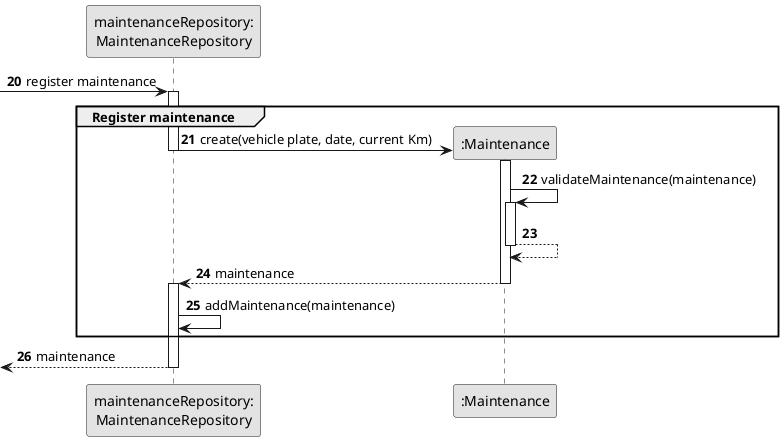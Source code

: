 @startuml
@startuml
skinparam monochrome true
skinparam packageStyle rectangle
skinparam shadowing false

autonumber 20

participant "maintenanceRepository:\nMaintenanceRepository" as MaintenanceRepository
participant ":Maintenance" as Maintenance


-> MaintenanceRepository : register maintenance
               group Register maintenance
            activate MaintenanceRepository

            MaintenanceRepository -> Maintenance** : create(vehicle plate, date, current Km)
                        deactivate MaintenanceRepository
                        activate Maintenance


                            Maintenance -> Maintenance : validateMaintenance(maintenance)
                            activate Maintenance
                            Maintenance --> Maintenance
                            deactivate Maintenance


                            Maintenance --> MaintenanceRepository : maintenance
                           deactivate Maintenance

                           activate MaintenanceRepository

                            MaintenanceRepository -> MaintenanceRepository: addMaintenance(maintenance)


               end
                <-- MaintenanceRepository : maintenance
deactivate MaintenanceRepository

@enduml